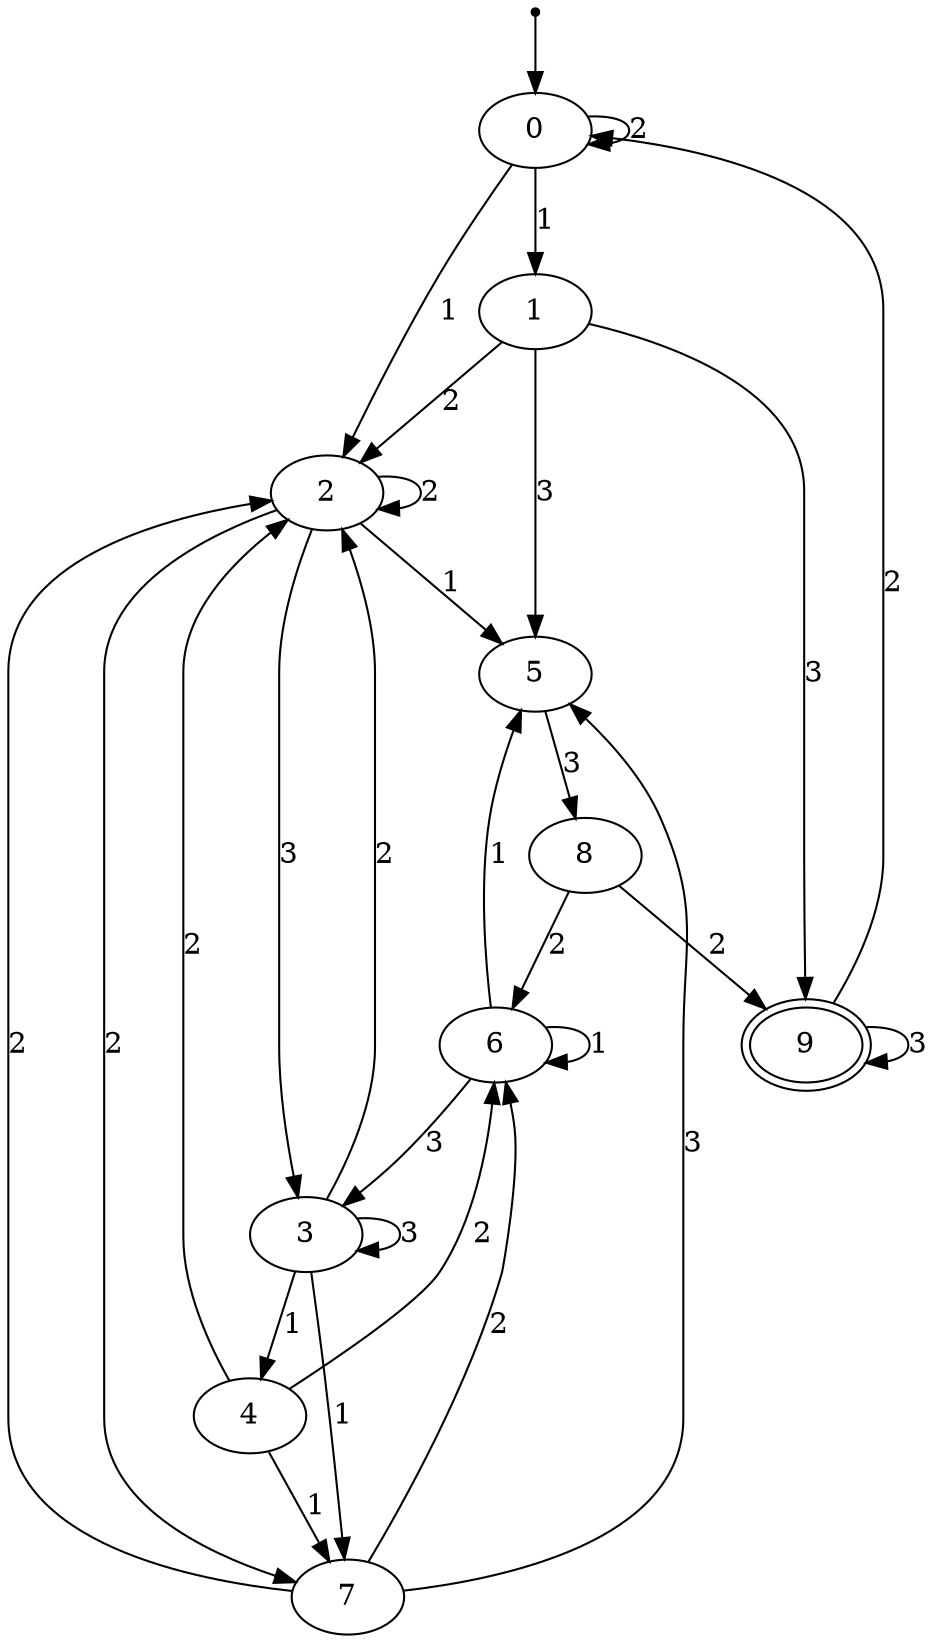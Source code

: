 digraph a { 
F0[shape=point] ;
F0->0 ;
0->1 [label="1"] ;
0->2 [label="1"] ;
0->0 [label="2"] ;
1 ;
1->2 [label="2"] ;
1->5 [label="3"] ;
1->9 [label="3"] ;
2 ;
2->5 [label="1"] ;
2->2 [label="2"] ;
2->7 [label="2"] ;
2->3 [label="3"] ;
3 ;
3->4 [label="1"] ;
3->7 [label="1"] ;
3->2 [label="2"] ;
3->3 [label="3"] ;
4 ;
4->7 [label="1"] ;
4->6 [label="2"] ;
4->2 [label="2"] ;
5 ;
5->8 [label="3"] ;
6 ;
6->5 [label="1"] ;
6->6 [label="1"] ;
6->3 [label="3"] ;
7 ;
7->6 [label="2"] ;
7->2 [label="2"] ;
7->5 [label="3"] ;
8 ;
8->9 [label="2"] ;
8->6 [label="2"] ;
9[peripheries=2] ;
9->0 [label="2"] ;
9->9 [label="3"] ;

 }